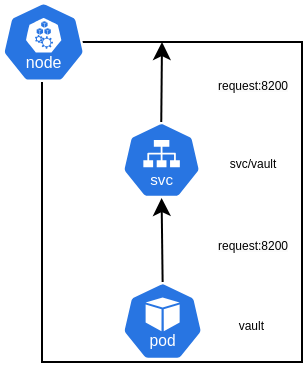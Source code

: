 <mxfile version="24.7.16">
  <diagram name="Страница — 1" id="KrTkukaW_4oB7MUjPAy0">
    <mxGraphModel dx="432" dy="351" grid="1" gridSize="10" guides="1" tooltips="1" connect="1" arrows="1" fold="1" page="1" pageScale="1" pageWidth="827" pageHeight="1169" math="0" shadow="0">
      <root>
        <mxCell id="0" />
        <mxCell id="1" parent="0" />
        <mxCell id="ywbToXHBirDagY09YTrV-14" value="" style="rounded=0;whiteSpace=wrap;html=1;" vertex="1" parent="1">
          <mxGeometry x="320" y="480" width="130" height="160" as="geometry" />
        </mxCell>
        <mxCell id="ywbToXHBirDagY09YTrV-5" value="" style="aspect=fixed;sketch=0;html=1;dashed=0;whitespace=wrap;verticalLabelPosition=bottom;verticalAlign=top;fillColor=#2875E2;strokeColor=#ffffff;points=[[0.005,0.63,0],[0.1,0.2,0],[0.9,0.2,0],[0.5,0,0],[0.995,0.63,0],[0.72,0.99,0],[0.5,1,0],[0.28,0.99,0]];shape=mxgraph.kubernetes.icon2;kubernetesLabel=1;prIcon=pod" vertex="1" parent="1">
          <mxGeometry x="360" y="600" width="40.63" height="39" as="geometry" />
        </mxCell>
        <mxCell id="ywbToXHBirDagY09YTrV-6" value="" style="aspect=fixed;sketch=0;html=1;dashed=0;whitespace=wrap;verticalLabelPosition=bottom;verticalAlign=top;fillColor=#2875E2;strokeColor=#ffffff;points=[[0.005,0.63,0],[0.1,0.2,0],[0.9,0.2,0],[0.5,0,0],[0.995,0.63,0],[0.72,0.99,0],[0.5,1,0],[0.28,0.99,0]];shape=mxgraph.kubernetes.icon2;kubernetesLabel=1;prIcon=svc" vertex="1" parent="1">
          <mxGeometry x="360.0" y="520" width="39.59" height="38" as="geometry" />
        </mxCell>
        <mxCell id="ywbToXHBirDagY09YTrV-7" value="" style="aspect=fixed;sketch=0;html=1;dashed=0;whitespace=wrap;verticalLabelPosition=bottom;verticalAlign=top;fillColor=#2875E2;strokeColor=#ffffff;points=[[0.005,0.63,0],[0.1,0.2,0],[0.9,0.2,0],[0.5,0,0],[0.995,0.63,0],[0.72,0.99,0],[0.5,1,0],[0.28,0.99,0]];shape=mxgraph.kubernetes.icon2;kubernetesLabel=1;prIcon=node" vertex="1" parent="1">
          <mxGeometry x="300" y="460" width="41.67" height="40" as="geometry" />
        </mxCell>
        <mxCell id="ywbToXHBirDagY09YTrV-8" value="" style="endArrow=classic;html=1;rounded=0;entryX=0.5;entryY=1;entryDx=0;entryDy=0;entryPerimeter=0;exitX=0.5;exitY=0;exitDx=0;exitDy=0;exitPerimeter=0;" edge="1" parent="1" source="ywbToXHBirDagY09YTrV-5" target="ywbToXHBirDagY09YTrV-6">
          <mxGeometry width="50" height="50" relative="1" as="geometry">
            <mxPoint x="340" y="590" as="sourcePoint" />
            <mxPoint x="390" y="540" as="targetPoint" />
          </mxGeometry>
        </mxCell>
        <mxCell id="ywbToXHBirDagY09YTrV-9" value="&lt;span style=&quot;font-size: 6px; background-color: rgb(251, 251, 251);&quot;&gt;request:8200&lt;/span&gt;" style="edgeLabel;html=1;align=center;verticalAlign=middle;resizable=0;points=[];" vertex="1" connectable="0" parent="ywbToXHBirDagY09YTrV-8">
          <mxGeometry x="0.096" y="1" relative="1" as="geometry">
            <mxPoint x="46" y="3" as="offset" />
          </mxGeometry>
        </mxCell>
        <mxCell id="ywbToXHBirDagY09YTrV-10" value="" style="endArrow=classic;html=1;rounded=0;exitX=0.5;exitY=0;exitDx=0;exitDy=0;exitPerimeter=0;" edge="1" parent="1">
          <mxGeometry width="50" height="50" relative="1" as="geometry">
            <mxPoint x="379.63" y="520" as="sourcePoint" />
            <mxPoint x="380" y="480" as="targetPoint" />
          </mxGeometry>
        </mxCell>
        <mxCell id="ywbToXHBirDagY09YTrV-12" value="&lt;font style=&quot;font-size: 6px;&quot;&gt;vault&amp;nbsp;&lt;/font&gt;" style="text;html=1;align=center;verticalAlign=middle;resizable=0;points=[];autosize=1;strokeColor=none;fillColor=none;" vertex="1" parent="1">
          <mxGeometry x="404.59" y="604.5" width="40" height="30" as="geometry" />
        </mxCell>
        <mxCell id="ywbToXHBirDagY09YTrV-13" value="&lt;font style=&quot;font-size: 6px;&quot;&gt;svc/vault&lt;/font&gt;" style="text;html=1;align=center;verticalAlign=middle;resizable=0;points=[];autosize=1;strokeColor=none;fillColor=none;" vertex="1" parent="1">
          <mxGeometry x="399.59" y="524" width="50" height="30" as="geometry" />
        </mxCell>
        <mxCell id="ywbToXHBirDagY09YTrV-18" value="&lt;span style=&quot;font-size: 6px; background-color: rgb(251, 251, 251);&quot;&gt;request:8200&lt;/span&gt;" style="edgeLabel;html=1;align=center;verticalAlign=middle;resizable=0;points=[];" vertex="1" connectable="0" parent="1">
          <mxGeometry x="424.59" y="500.004" as="geometry" />
        </mxCell>
      </root>
    </mxGraphModel>
  </diagram>
</mxfile>
